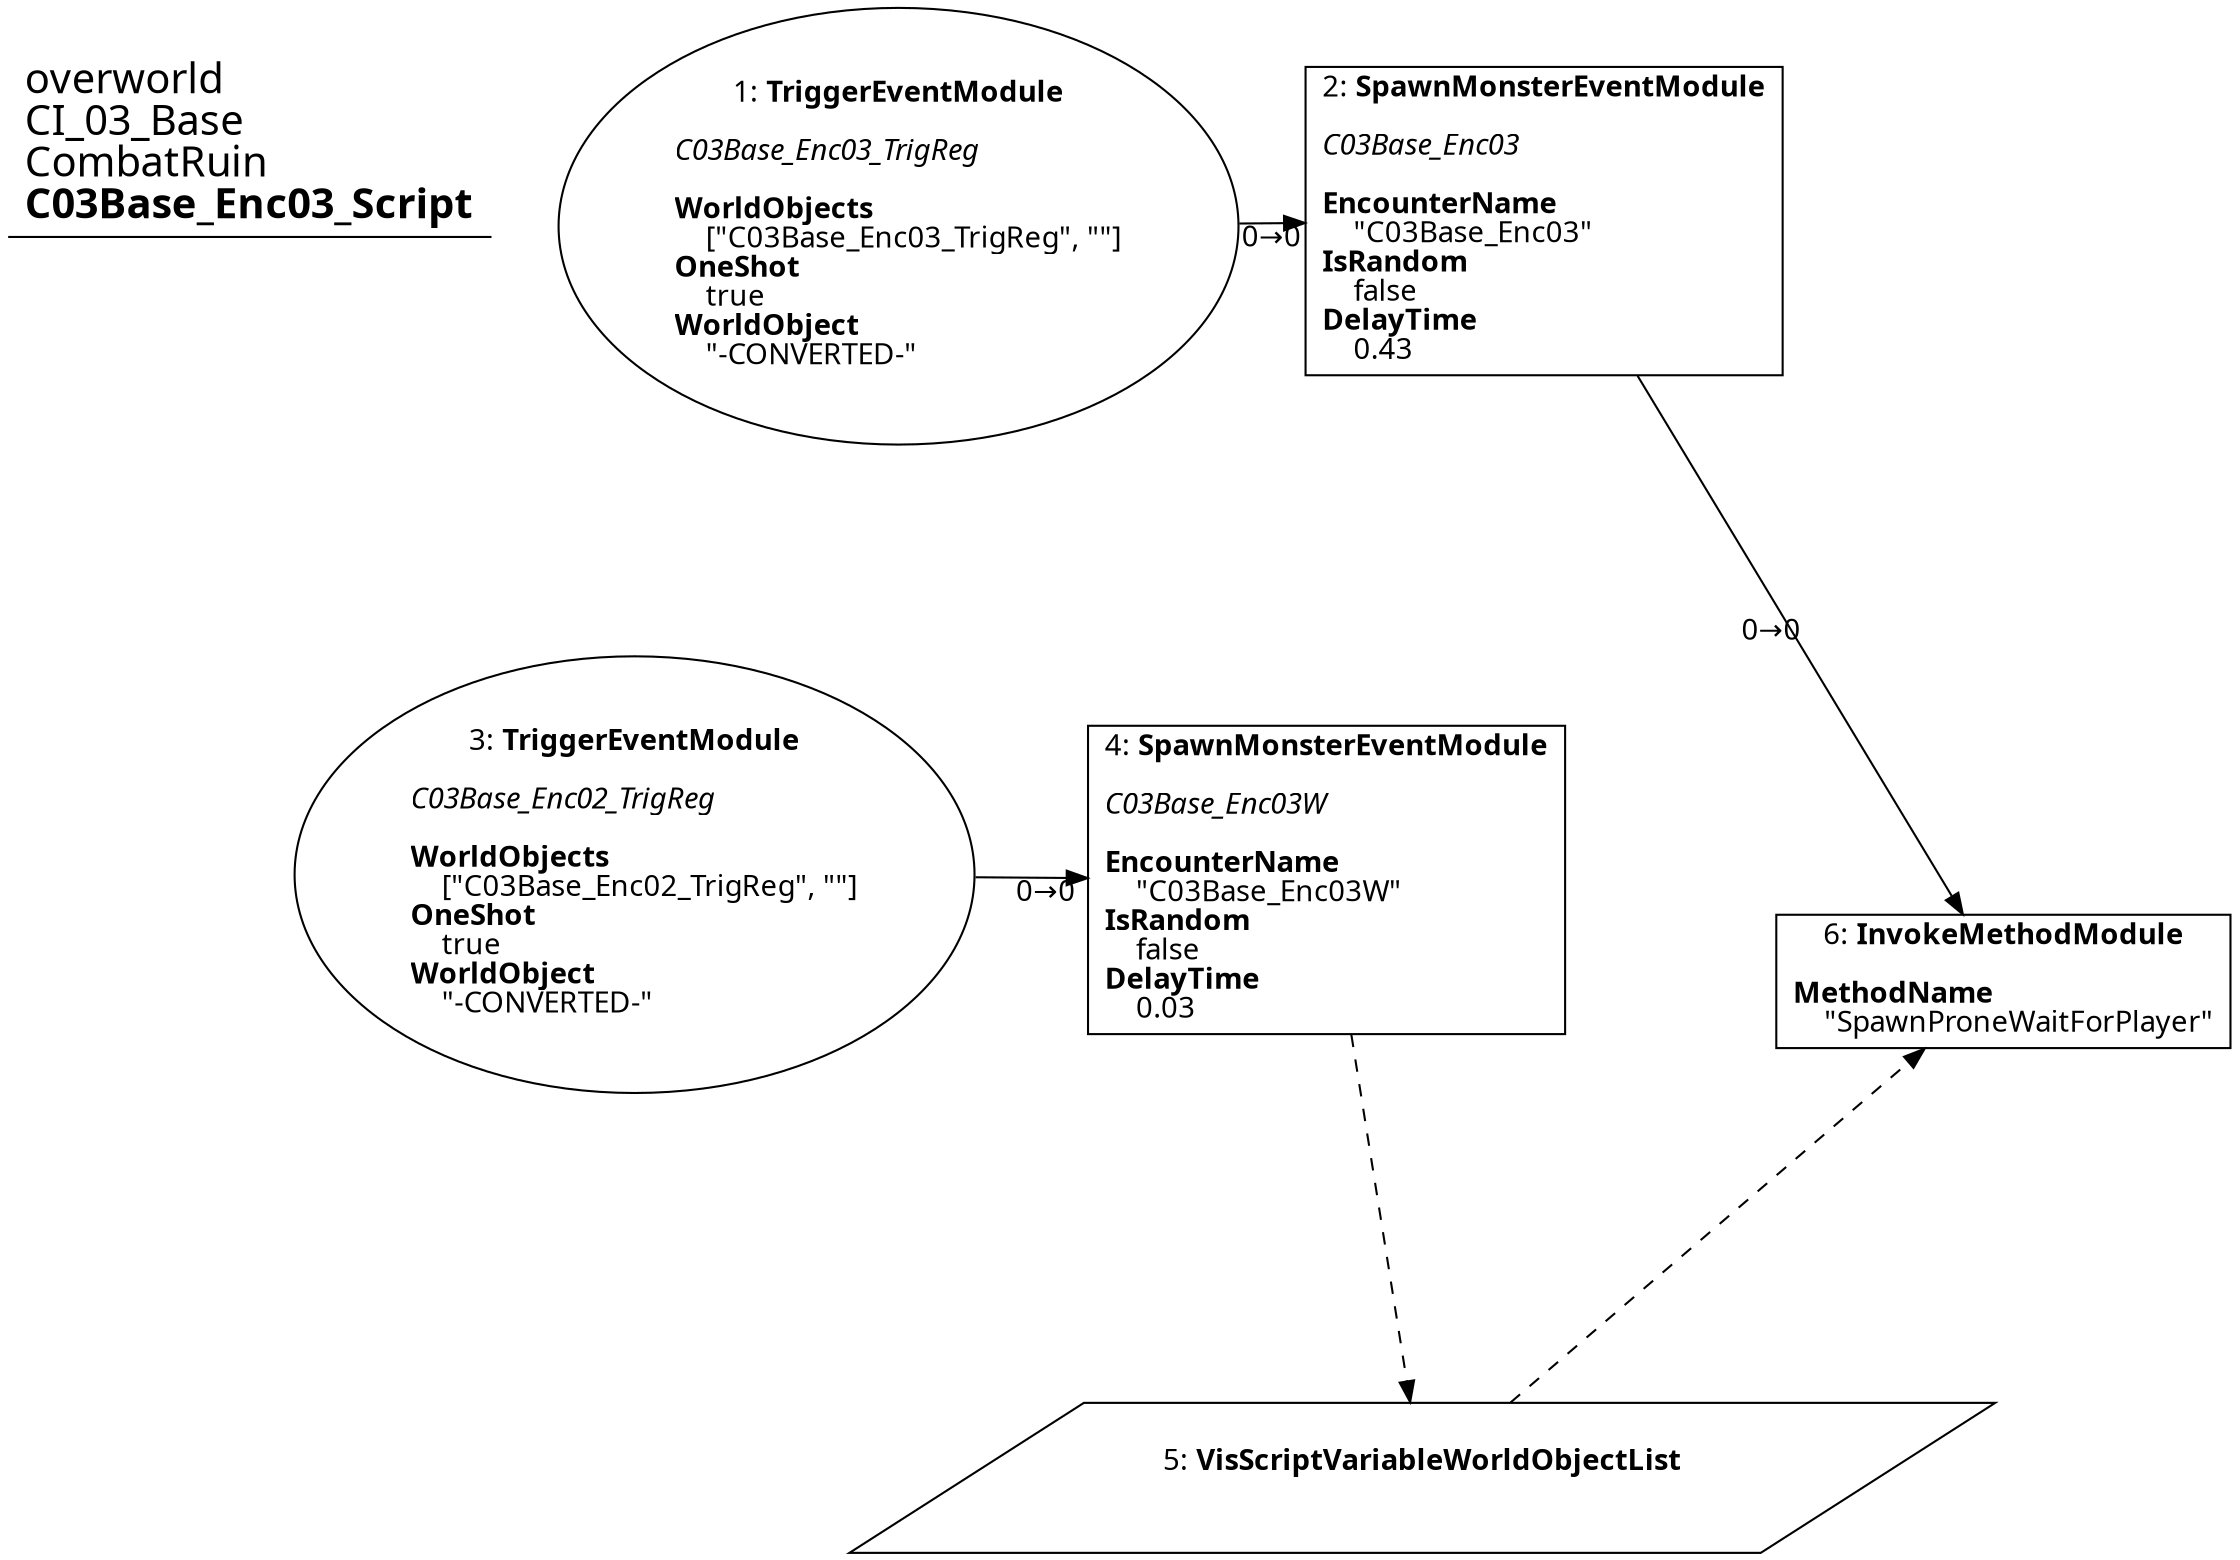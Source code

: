 digraph {
    layout = fdp;
    overlap = prism;
    sep = "+16";
    splines = spline;

    node [ shape = box ];

    graph [ fontname = "Segoe UI" ];
    node [ fontname = "Segoe UI" ];
    edge [ fontname = "Segoe UI" ];

    1 [ label = <1: <b>TriggerEventModule</b><br/><br/><i>C03Base_Enc03_TrigReg<br align="left"/></i><br align="left"/><b>WorldObjects</b><br align="left"/>    [&quot;C03Base_Enc03_TrigReg&quot;, &quot;&quot;]<br align="left"/><b>OneShot</b><br align="left"/>    true<br align="left"/><b>WorldObject</b><br align="left"/>    &quot;-CONVERTED-&quot;<br align="left"/>> ];
    1 [ shape = oval ]
    1 [ pos = "0.16900001,-0.14500001!" ];
    1 -> 2 [ label = "0→0" ];

    2 [ label = <2: <b>SpawnMonsterEventModule</b><br/><br/><i>C03Base_Enc03<br align="left"/></i><br align="left"/><b>EncounterName</b><br align="left"/>    &quot;C03Base_Enc03&quot;<br align="left"/><b>IsRandom</b><br align="left"/>    false<br align="left"/><b>DelayTime</b><br align="left"/>    0.43<br align="left"/>> ];
    2 [ pos = "0.455,-0.14500001!" ];
    2 -> 6 [ label = "0→0" ];

    3 [ label = <3: <b>TriggerEventModule</b><br/><br/><i>C03Base_Enc02_TrigReg<br align="left"/></i><br align="left"/><b>WorldObjects</b><br align="left"/>    [&quot;C03Base_Enc02_TrigReg&quot;, &quot;&quot;]<br align="left"/><b>OneShot</b><br align="left"/>    true<br align="left"/><b>WorldObject</b><br align="left"/>    &quot;-CONVERTED-&quot;<br align="left"/>> ];
    3 [ shape = oval ]
    3 [ pos = "0.162,-0.45000002!" ];
    3 -> 4 [ label = "0→0" ];

    4 [ label = <4: <b>SpawnMonsterEventModule</b><br/><br/><i>C03Base_Enc03W<br align="left"/></i><br align="left"/><b>EncounterName</b><br align="left"/>    &quot;C03Base_Enc03W&quot;<br align="left"/><b>IsRandom</b><br align="left"/>    false<br align="left"/><b>DelayTime</b><br align="left"/>    0.03<br align="left"/>> ];
    4 [ pos = "0.448,-0.45000002!" ];
    4 -> 5 [ style = dashed ];

    5 [ label = <5: <b>VisScriptVariableWorldObjectList</b><br/><br/>> ];
    5 [ shape = parallelogram ]
    5 [ pos = "0.50600004,-0.72!" ];

    6 [ label = <6: <b>InvokeMethodModule</b><br/><br/><b>MethodName</b><br align="left"/>    &quot;SpawnProneWaitForPlayer&quot;<br align="left"/>> ];
    6 [ pos = "0.76600003,-0.497!" ];
    5 -> 6 [ style = dashed ];

    title [ pos = "0.16100001,-0.14400001!" ];
    title [ shape = underline ];
    title [ label = <<font point-size="20">overworld<br align="left"/>CI_03_Base<br align="left"/>CombatRuin<br align="left"/><b>C03Base_Enc03_Script</b><br align="left"/></font>> ];
}
